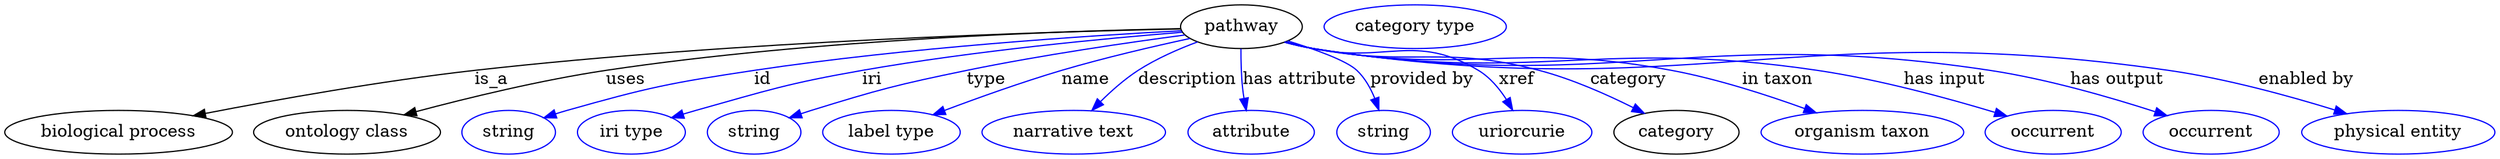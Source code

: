 digraph {
	graph [bb="0,0,2045.9,123"];
	node [label="\N"];
	pathway	[height=0.5,
		label=pathway,
		pos="1015.6,105",
		width=1.3902];
	"biological process"	[height=0.5,
		pos="93.592,18",
		width=2.5998];
	pathway -> "biological process"	[label=is_a,
		lp="400.59,61.5",
		pos="e,155.32,31.631 965.69,103.14 859.06,100.9 601.24,93.207 386.59,69 310.61,60.431 224.42,45.03 165.3,33.577"];
	"ontology class"	[height=0.5,
		pos="281.59,18",
		width=2.1304];
	pathway -> "ontology class"	[label=uses,
		lp="512.09,61.5",
		pos="e,328.76,32.351 965.47,103.32 872.39,101.47 666.74,94.58 495.59,69 441.68,60.942 381.29,46.305 338.44,34.942"];
	id	[color=blue,
		height=0.5,
		label=string,
		pos="414.59,18",
		width=1.0652];
	pathway -> id	[color=blue,
		label=id,
		lp="624.59,61.5",
		pos="e,443.59,29.954 966.35,101.61 890.93,97.506 742.44,87.708 617.59,69 547.94,58.562 530.38,55.131 462.59,36 459.49,35.124 456.29,34.151 \
453.09,33.129",
		style=solid];
	iri	[color=blue,
		height=0.5,
		label="iri type",
		pos="515.59,18",
		width=1.2277];
	pathway -> iri	[color=blue,
		label=iri,
		lp="714.59,61.5",
		pos="e,548.9,29.879 967.16,100.38 906.09,95.385 798.04,85.129 706.59,69 644.91,58.121 629.94,52.747 569.59,36 566.02,35.009 562.33,33.941 \
558.63,32.84",
		style=solid];
	type	[color=blue,
		height=0.5,
		label=string,
		pos="616.59,18",
		width=1.0652];
	pathway -> type	[color=blue,
		label=type,
		lp="806.59,61.5",
		pos="e,645.53,29.944 969.24,98.168 923.58,92.099 851.95,81.71 790.59,69 733.49,57.17 719.29,53.27 663.59,36 660.83,35.145 658,34.225 \
655.15,33.271",
		style=solid];
	name	[color=blue,
		height=0.5,
		label="label type",
		pos="729.59,18",
		width=1.5707];
	pathway -> name	[color=blue,
		label=name,
		lp="888.59,61.5",
		pos="e,763.51,32.403 973.44,95.274 943.87,88.835 903.54,79.411 868.59,69 836.19,59.349 800.31,46.381 773.12,36.07",
		style=solid];
	description	[color=blue,
		height=0.5,
		label="narrative text",
		pos="879.59,18",
		width=2.0943];
	pathway -> description	[color=blue,
		label=description,
		lp="971.09,61.5",
		pos="e,893.85,36.011 979.33,92.577 963.65,86.77 945.51,78.841 930.59,69 919.86,61.925 909.46,52.383 900.88,43.532",
		style=solid];
	"has attribute"	[color=blue,
		height=0.5,
		label=attribute,
		pos="1024.6,18",
		width=1.4443];
	pathway -> "has attribute"	[color=blue,
		label="has attribute",
		lp="1063.6,61.5",
		pos="e,1020,35.966 1015.1,86.814 1015,77.14 1015.3,64.858 1016.6,54 1016.9,51.309 1017.4,48.522 1017.9,45.749",
		style=solid];
	"provided by"	[color=blue,
		height=0.5,
		label=string,
		pos="1132.6,18",
		width=1.0652];
	pathway -> "provided by"	[color=blue,
		label="provided by",
		lp="1164.1,61.5",
		pos="e,1128.7,36.312 1053.7,93.304 1076.2,86.347 1102,77.097 1110.6,69 1117.2,62.743 1122,54.117 1125.4,45.79",
		style=solid];
	xref	[color=blue,
		height=0.5,
		label=uriorcurie,
		pos="1246.6,18",
		width=1.5887];
	pathway -> xref	[color=blue,
		label=xref,
		lp="1242.1,61.5",
		pos="e,1238.8,36.246 1052.2,92.536 1059.6,90.49 1067.3,88.527 1074.6,87 1134.3,74.525 1158.3,100.3 1210.6,69 1220.1,63.316 1227.8,54.055 \
1233.6,45.039",
		style=solid];
	category	[height=0.5,
		pos="1373.6,18",
		width=1.4263];
	pathway -> category	[color=blue,
		label=category,
		lp="1334.1,61.5",
		pos="e,1347.1,33.652 1051.8,92.42 1059.3,90.357 1067.2,88.418 1074.6,87 1156.2,71.437 1180.3,90.072 1260.6,69 1287.5,61.935 1316.2,49.182 \
1337.9,38.324",
		style=solid];
	"in taxon"	[color=blue,
		height=0.5,
		label="organism taxon",
		pos="1526.6,18",
		width=2.3109];
	pathway -> "in taxon"	[color=blue,
		label="in taxon",
		lp="1456.6,61.5",
		pos="e,1488.6,34.038 1051.5,92.299 1059.1,90.219 1067,88.304 1074.6,87 1204,64.681 1240.5,93.114 1369.6,69 1407.1,61.987 1448.2,48.684 \
1479,37.562",
		style=solid];
	"has input"	[color=blue,
		height=0.5,
		label=occurrent,
		pos="1683.6,18",
		width=1.5526];
	pathway -> "has input"	[color=blue,
		label="has input",
		lp="1594.1,61.5",
		pos="e,1645.8,31.272 1051.2,92.282 1058.8,90.176 1066.9,88.255 1074.6,87 1256.8,57.233 1307,96.022 1489.6,69 1540.3,61.499 1596.9,46.071 \
1635.8,34.324",
		style=solid];
	"has output"	[color=blue,
		height=0.5,
		label=occurrent,
		pos="1813.6,18",
		width=1.5526];
	pathway -> "has output"	[color=blue,
		label="has output",
		lp="1736.1,61.5",
		pos="e,1777.2,31.737 1051.2,92.217 1058.8,90.115 1066.9,88.212 1074.6,87 1319.3,48.415 1386.7,106.06 1631.6,69 1678.7,61.873 1731,46.723 \
1767.4,34.957",
		style=solid];
	"enabled by"	[color=blue,
		height=0.5,
		label="physical entity",
		pos="1966.6,18",
		width=2.2026];
	pathway -> "enabled by"	[color=blue,
		label="enabled by",
		lp="1892.1,61.5",
		pos="e,1924.2,33.317 1051.1,92.177 1058.8,90.078 1066.9,88.186 1074.6,87 1383.9,39.284 1468.8,113.53 1778.6,69 1825.4,62.274 1877.2,47.952 \
1914.6,36.354",
		style=solid];
	"named thing_category"	[color=blue,
		height=0.5,
		label="category type",
		pos="1158.6,105",
		width=2.0762];
}
